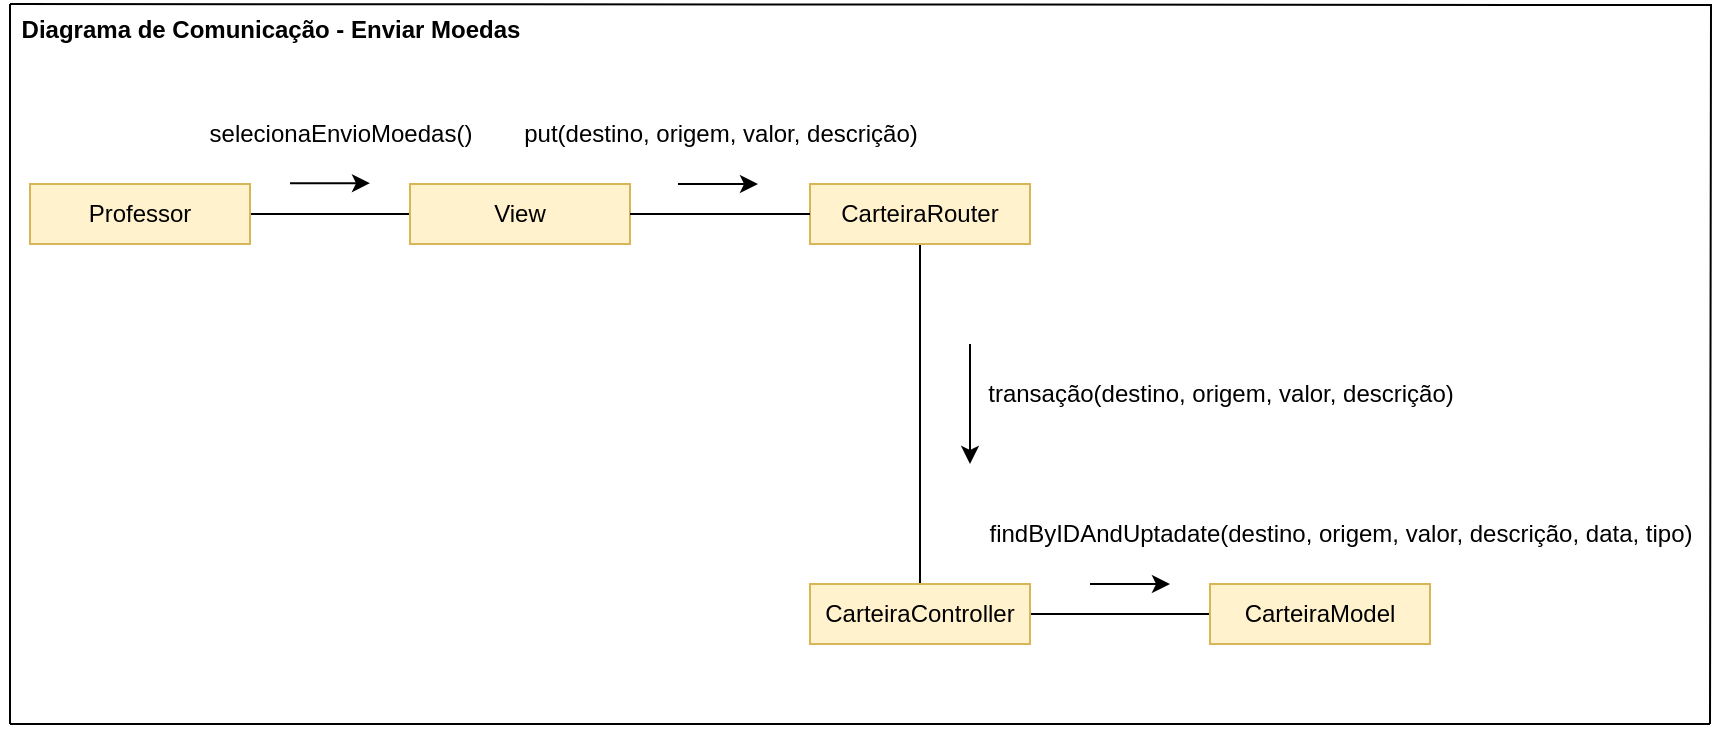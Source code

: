 <mxfile version="21.3.8" type="device">
  <diagram name="Página-1" id="fK7Xlyyx27jgx29i5lb5">
    <mxGraphModel dx="1195" dy="637" grid="1" gridSize="10" guides="1" tooltips="1" connect="1" arrows="1" fold="1" page="1" pageScale="1" pageWidth="827" pageHeight="1169" math="0" shadow="0">
      <root>
        <mxCell id="0" />
        <mxCell id="1" parent="0" />
        <mxCell id="pOOgsz0XG8bR8di0GnX8-8" style="edgeStyle=orthogonalEdgeStyle;rounded=0;orthogonalLoop=1;jettySize=auto;html=1;entryX=0;entryY=0.5;entryDx=0;entryDy=0;endArrow=none;endFill=0;" edge="1" parent="1" source="pOOgsz0XG8bR8di0GnX8-2" target="pOOgsz0XG8bR8di0GnX8-3">
          <mxGeometry relative="1" as="geometry" />
        </mxCell>
        <mxCell id="pOOgsz0XG8bR8di0GnX8-2" value="Professor" style="html=1;whiteSpace=wrap;fillColor=#fff2cc;strokeColor=#d6b656;" vertex="1" parent="1">
          <mxGeometry x="50" y="130" width="110" height="30" as="geometry" />
        </mxCell>
        <mxCell id="pOOgsz0XG8bR8di0GnX8-3" value="View" style="html=1;whiteSpace=wrap;fillColor=#fff2cc;strokeColor=#d6b656;" vertex="1" parent="1">
          <mxGeometry x="240" y="130" width="110" height="30" as="geometry" />
        </mxCell>
        <mxCell id="pOOgsz0XG8bR8di0GnX8-10" style="edgeStyle=orthogonalEdgeStyle;rounded=0;orthogonalLoop=1;jettySize=auto;html=1;entryX=0.5;entryY=0;entryDx=0;entryDy=0;endArrow=none;endFill=0;" edge="1" parent="1" source="pOOgsz0XG8bR8di0GnX8-4" target="pOOgsz0XG8bR8di0GnX8-5">
          <mxGeometry relative="1" as="geometry" />
        </mxCell>
        <mxCell id="pOOgsz0XG8bR8di0GnX8-4" value="CarteiraRouter" style="html=1;whiteSpace=wrap;fillColor=#fff2cc;strokeColor=#d6b656;" vertex="1" parent="1">
          <mxGeometry x="440" y="130" width="110" height="30" as="geometry" />
        </mxCell>
        <mxCell id="pOOgsz0XG8bR8di0GnX8-11" style="edgeStyle=orthogonalEdgeStyle;rounded=0;orthogonalLoop=1;jettySize=auto;html=1;entryX=0;entryY=0.5;entryDx=0;entryDy=0;endArrow=none;endFill=0;" edge="1" parent="1" source="pOOgsz0XG8bR8di0GnX8-5" target="pOOgsz0XG8bR8di0GnX8-6">
          <mxGeometry relative="1" as="geometry" />
        </mxCell>
        <mxCell id="pOOgsz0XG8bR8di0GnX8-5" value="CarteiraController" style="html=1;whiteSpace=wrap;fillColor=#fff2cc;strokeColor=#d6b656;" vertex="1" parent="1">
          <mxGeometry x="440" y="330" width="110" height="30" as="geometry" />
        </mxCell>
        <mxCell id="pOOgsz0XG8bR8di0GnX8-6" value="CarteiraModel" style="html=1;whiteSpace=wrap;fillColor=#fff2cc;strokeColor=#d6b656;" vertex="1" parent="1">
          <mxGeometry x="640" y="330" width="110" height="30" as="geometry" />
        </mxCell>
        <mxCell id="pOOgsz0XG8bR8di0GnX8-9" style="edgeStyle=orthogonalEdgeStyle;rounded=0;orthogonalLoop=1;jettySize=auto;html=1;entryX=0;entryY=0.5;entryDx=0;entryDy=0;endArrow=none;endFill=0;exitX=1;exitY=0.5;exitDx=0;exitDy=0;" edge="1" parent="1" source="pOOgsz0XG8bR8di0GnX8-3" target="pOOgsz0XG8bR8di0GnX8-4">
          <mxGeometry relative="1" as="geometry">
            <mxPoint x="170" y="155" as="sourcePoint" />
            <mxPoint x="250" y="155" as="targetPoint" />
          </mxGeometry>
        </mxCell>
        <mxCell id="pOOgsz0XG8bR8di0GnX8-14" value="" style="endArrow=classic;html=1;rounded=0;" edge="1" parent="1">
          <mxGeometry width="50" height="50" relative="1" as="geometry">
            <mxPoint x="180" y="129.6" as="sourcePoint" />
            <mxPoint x="220" y="129.6" as="targetPoint" />
          </mxGeometry>
        </mxCell>
        <mxCell id="pOOgsz0XG8bR8di0GnX8-15" value="" style="endArrow=classic;html=1;rounded=0;" edge="1" parent="1">
          <mxGeometry width="50" height="50" relative="1" as="geometry">
            <mxPoint x="374" y="130" as="sourcePoint" />
            <mxPoint x="414" y="130" as="targetPoint" />
          </mxGeometry>
        </mxCell>
        <mxCell id="pOOgsz0XG8bR8di0GnX8-16" value="" style="endArrow=classic;html=1;rounded=0;" edge="1" parent="1">
          <mxGeometry width="50" height="50" relative="1" as="geometry">
            <mxPoint x="520" y="210" as="sourcePoint" />
            <mxPoint x="520" y="270" as="targetPoint" />
          </mxGeometry>
        </mxCell>
        <mxCell id="pOOgsz0XG8bR8di0GnX8-17" value="" style="endArrow=classic;html=1;rounded=0;" edge="1" parent="1">
          <mxGeometry width="50" height="50" relative="1" as="geometry">
            <mxPoint x="580" y="330" as="sourcePoint" />
            <mxPoint x="620" y="330" as="targetPoint" />
          </mxGeometry>
        </mxCell>
        <mxCell id="pOOgsz0XG8bR8di0GnX8-19" value="selecionaEnvioMoedas()" style="text;html=1;align=center;verticalAlign=middle;resizable=0;points=[];autosize=1;strokeColor=none;fillColor=none;" vertex="1" parent="1">
          <mxGeometry x="130" y="90" width="150" height="30" as="geometry" />
        </mxCell>
        <mxCell id="pOOgsz0XG8bR8di0GnX8-20" value="put(destino, origem, valor, descrição)" style="text;html=1;align=center;verticalAlign=middle;resizable=0;points=[];autosize=1;strokeColor=none;fillColor=none;" vertex="1" parent="1">
          <mxGeometry x="285" y="90" width="220" height="30" as="geometry" />
        </mxCell>
        <mxCell id="pOOgsz0XG8bR8di0GnX8-21" value="transação(destino, origem, valor, descrição)" style="text;html=1;align=center;verticalAlign=middle;resizable=0;points=[];autosize=1;strokeColor=none;fillColor=none;" vertex="1" parent="1">
          <mxGeometry x="515" y="220" width="260" height="30" as="geometry" />
        </mxCell>
        <mxCell id="pOOgsz0XG8bR8di0GnX8-23" value="findByIDAndUptadate(destino, origem, valor, descrição, data, tipo)" style="text;html=1;align=center;verticalAlign=middle;resizable=0;points=[];autosize=1;strokeColor=none;fillColor=none;" vertex="1" parent="1">
          <mxGeometry x="515" y="290" width="380" height="30" as="geometry" />
        </mxCell>
        <mxCell id="pOOgsz0XG8bR8di0GnX8-27" style="edgeStyle=orthogonalEdgeStyle;rounded=0;orthogonalLoop=1;jettySize=auto;html=1;endArrow=none;endFill=0;" edge="1" parent="1">
          <mxGeometry relative="1" as="geometry">
            <mxPoint x="40" y="40" as="sourcePoint" />
            <mxPoint x="890" y="400" as="targetPoint" />
          </mxGeometry>
        </mxCell>
        <mxCell id="pOOgsz0XG8bR8di0GnX8-28" style="edgeStyle=orthogonalEdgeStyle;rounded=0;orthogonalLoop=1;jettySize=auto;html=1;endArrow=none;endFill=0;" edge="1" parent="1">
          <mxGeometry relative="1" as="geometry">
            <mxPoint x="40" y="40" as="sourcePoint" />
            <mxPoint x="40" y="400" as="targetPoint" />
          </mxGeometry>
        </mxCell>
        <mxCell id="pOOgsz0XG8bR8di0GnX8-29" style="edgeStyle=orthogonalEdgeStyle;rounded=0;orthogonalLoop=1;jettySize=auto;html=1;endArrow=none;endFill=0;" edge="1" parent="1">
          <mxGeometry relative="1" as="geometry">
            <mxPoint x="40" y="400" as="sourcePoint" />
            <mxPoint x="890" y="400" as="targetPoint" />
            <Array as="points">
              <mxPoint x="565" y="400" />
              <mxPoint x="655" y="400" />
            </Array>
          </mxGeometry>
        </mxCell>
        <mxCell id="pOOgsz0XG8bR8di0GnX8-33" value="Diagrama de Comunicação - Enviar Moedas" style="text;html=1;align=center;verticalAlign=middle;resizable=0;points=[];autosize=1;strokeColor=none;fillColor=none;rounded=0;fontStyle=1" vertex="1" parent="1">
          <mxGeometry x="35" y="38" width="270" height="30" as="geometry" />
        </mxCell>
      </root>
    </mxGraphModel>
  </diagram>
</mxfile>
